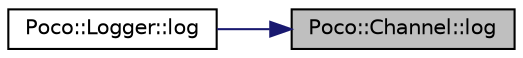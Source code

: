 digraph "Poco::Channel::log"
{
 // LATEX_PDF_SIZE
  edge [fontname="Helvetica",fontsize="10",labelfontname="Helvetica",labelfontsize="10"];
  node [fontname="Helvetica",fontsize="10",shape=record];
  rankdir="RL";
  Node1 [label="Poco::Channel::log",height=0.2,width=0.4,color="black", fillcolor="grey75", style="filled", fontcolor="black",tooltip=" "];
  Node1 -> Node2 [dir="back",color="midnightblue",fontsize="10",style="solid",fontname="Helvetica"];
  Node2 [label="Poco::Logger::log",height=0.2,width=0.4,color="black", fillcolor="white", style="filled",URL="$classPoco_1_1Logger.html#ac490a7ef81cd0d7ef00ca0639e266b64",tooltip=" "];
}
